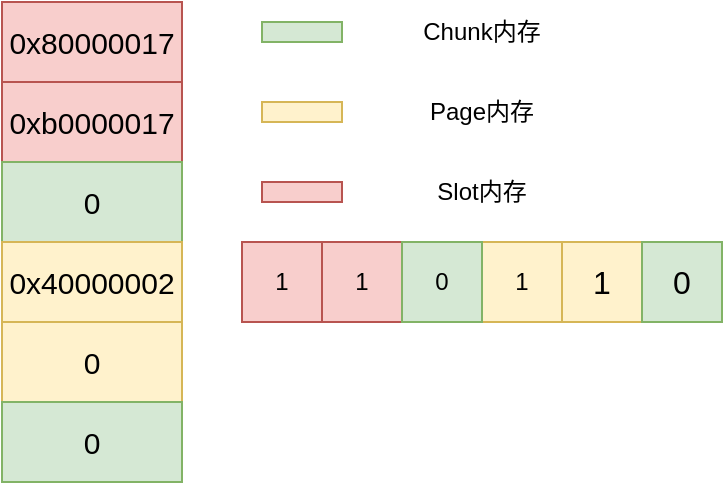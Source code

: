<mxfile>
    <diagram id="4Jze_hzFDNwxFae50Id3" name="第 1 页">
        <mxGraphModel dx="1041" dy="776" grid="1" gridSize="10" guides="1" tooltips="1" connect="1" arrows="1" fold="1" page="1" pageScale="1" pageWidth="827" pageHeight="1169" math="0" shadow="0">
            <root>
                <mxCell id="oKTXekkRCpzwNlFi2FN4-0"/>
                <mxCell id="oKTXekkRCpzwNlFi2FN4-1" parent="oKTXekkRCpzwNlFi2FN4-0"/>
                <mxCell id="slXXlxdqmPgobDSD7bwo-0" value="" style="rounded=0;whiteSpace=wrap;html=1;fillColor=#d5e8d4;strokeColor=#82b366;" vertex="1" parent="oKTXekkRCpzwNlFi2FN4-1">
                    <mxGeometry x="200" y="360" width="240" height="40" as="geometry"/>
                </mxCell>
                <mxCell id="slXXlxdqmPgobDSD7bwo-1" value="" style="rounded=0;whiteSpace=wrap;html=1;fillColor=#d5e8d4;strokeColor=#82b366;" vertex="1" parent="oKTXekkRCpzwNlFi2FN4-1">
                    <mxGeometry x="210" y="250" width="40" height="10" as="geometry"/>
                </mxCell>
                <mxCell id="slXXlxdqmPgobDSD7bwo-2" value="1" style="rounded=0;whiteSpace=wrap;html=1;fillColor=#f8cecc;strokeColor=#b85450;" vertex="1" parent="oKTXekkRCpzwNlFi2FN4-1">
                    <mxGeometry x="200" y="360" width="40" height="40" as="geometry"/>
                </mxCell>
                <mxCell id="slXXlxdqmPgobDSD7bwo-4" value="1" style="rounded=0;whiteSpace=wrap;html=1;fillColor=#f8cecc;strokeColor=#b85450;" vertex="1" parent="oKTXekkRCpzwNlFi2FN4-1">
                    <mxGeometry x="240" y="360" width="40" height="40" as="geometry"/>
                </mxCell>
                <mxCell id="slXXlxdqmPgobDSD7bwo-6" value="1" style="rounded=0;whiteSpace=wrap;html=1;fillColor=#fff2cc;strokeColor=#d6b656;" vertex="1" parent="oKTXekkRCpzwNlFi2FN4-1">
                    <mxGeometry x="320" y="360" width="40" height="40" as="geometry"/>
                </mxCell>
                <mxCell id="slXXlxdqmPgobDSD7bwo-7" value="Chunk内存" style="text;html=1;strokeColor=none;fillColor=none;align=center;verticalAlign=middle;whiteSpace=wrap;rounded=0;" vertex="1" parent="oKTXekkRCpzwNlFi2FN4-1">
                    <mxGeometry x="260" y="240" width="120" height="30" as="geometry"/>
                </mxCell>
                <mxCell id="slXXlxdqmPgobDSD7bwo-8" value="" style="rounded=0;whiteSpace=wrap;html=1;fillColor=#f8cecc;strokeColor=#b85450;" vertex="1" parent="oKTXekkRCpzwNlFi2FN4-1">
                    <mxGeometry x="210" y="330" width="40" height="10" as="geometry"/>
                </mxCell>
                <mxCell id="slXXlxdqmPgobDSD7bwo-9" value="" style="rounded=0;whiteSpace=wrap;html=1;fillColor=#fff2cc;strokeColor=#d6b656;" vertex="1" parent="oKTXekkRCpzwNlFi2FN4-1">
                    <mxGeometry x="210" y="290" width="40" height="10" as="geometry"/>
                </mxCell>
                <mxCell id="slXXlxdqmPgobDSD7bwo-10" value="Page内存" style="text;html=1;strokeColor=none;fillColor=none;align=center;verticalAlign=middle;whiteSpace=wrap;rounded=0;" vertex="1" parent="oKTXekkRCpzwNlFi2FN4-1">
                    <mxGeometry x="260" y="280" width="120" height="30" as="geometry"/>
                </mxCell>
                <mxCell id="slXXlxdqmPgobDSD7bwo-11" value="Slot内存" style="text;html=1;strokeColor=none;fillColor=none;align=center;verticalAlign=middle;whiteSpace=wrap;rounded=0;" vertex="1" parent="oKTXekkRCpzwNlFi2FN4-1">
                    <mxGeometry x="260" y="320" width="120" height="30" as="geometry"/>
                </mxCell>
                <mxCell id="slXXlxdqmPgobDSD7bwo-12" value="" style="rounded=0;whiteSpace=wrap;html=1;" vertex="1" parent="oKTXekkRCpzwNlFi2FN4-1">
                    <mxGeometry x="80" y="240" width="80" height="240" as="geometry"/>
                </mxCell>
                <mxCell id="slXXlxdqmPgobDSD7bwo-13" value="&lt;font style=&quot;font-size: 15px&quot;&gt;0x80000017&lt;/font&gt;" style="rounded=0;whiteSpace=wrap;html=1;fillColor=#f8cecc;strokeColor=#b85450;" vertex="1" parent="oKTXekkRCpzwNlFi2FN4-1">
                    <mxGeometry x="80" y="240" width="90" height="40" as="geometry"/>
                </mxCell>
                <mxCell id="slXXlxdqmPgobDSD7bwo-14" value="0xb0000017" style="rounded=0;whiteSpace=wrap;html=1;fontSize=15;fillColor=#f8cecc;strokeColor=#b85450;" vertex="1" parent="oKTXekkRCpzwNlFi2FN4-1">
                    <mxGeometry x="80" y="280" width="90" height="40" as="geometry"/>
                </mxCell>
                <mxCell id="slXXlxdqmPgobDSD7bwo-15" value="0" style="rounded=0;whiteSpace=wrap;html=1;fontSize=15;fillColor=#d5e8d4;strokeColor=#82b366;" vertex="1" parent="oKTXekkRCpzwNlFi2FN4-1">
                    <mxGeometry x="80" y="320" width="90" height="40" as="geometry"/>
                </mxCell>
                <mxCell id="slXXlxdqmPgobDSD7bwo-16" value="0x40000002" style="rounded=0;whiteSpace=wrap;html=1;fontSize=15;fillColor=#fff2cc;strokeColor=#d6b656;" vertex="1" parent="oKTXekkRCpzwNlFi2FN4-1">
                    <mxGeometry x="80" y="360" width="90" height="40" as="geometry"/>
                </mxCell>
                <mxCell id="slXXlxdqmPgobDSD7bwo-17" value="0" style="rounded=0;whiteSpace=wrap;html=1;fontSize=15;fillColor=#fff2cc;strokeColor=#d6b656;" vertex="1" parent="oKTXekkRCpzwNlFi2FN4-1">
                    <mxGeometry x="80" y="400" width="90" height="40" as="geometry"/>
                </mxCell>
                <mxCell id="slXXlxdqmPgobDSD7bwo-18" value="0" style="rounded=0;whiteSpace=wrap;html=1;fontSize=15;fillColor=#d5e8d4;strokeColor=#82b366;" vertex="1" parent="oKTXekkRCpzwNlFi2FN4-1">
                    <mxGeometry x="80" y="440" width="90" height="40" as="geometry"/>
                </mxCell>
                <mxCell id="slXXlxdqmPgobDSD7bwo-21" value="1" style="whiteSpace=wrap;html=1;aspect=fixed;fontSize=16;fillColor=#fff2cc;strokeColor=#d6b656;" vertex="1" parent="oKTXekkRCpzwNlFi2FN4-1">
                    <mxGeometry x="360" y="360" width="40" height="40" as="geometry"/>
                </mxCell>
                <mxCell id="slXXlxdqmPgobDSD7bwo-22" value="0" style="rounded=0;whiteSpace=wrap;html=1;fillColor=#d5e8d4;strokeColor=#82b366;" vertex="1" parent="oKTXekkRCpzwNlFi2FN4-1">
                    <mxGeometry x="280" y="360" width="40" height="40" as="geometry"/>
                </mxCell>
                <mxCell id="slXXlxdqmPgobDSD7bwo-26" value="0" style="whiteSpace=wrap;html=1;aspect=fixed;fontSize=16;fillColor=#d5e8d4;strokeColor=#82b366;" vertex="1" parent="oKTXekkRCpzwNlFi2FN4-1">
                    <mxGeometry x="400" y="360" width="40" height="40" as="geometry"/>
                </mxCell>
            </root>
        </mxGraphModel>
    </diagram>
    <diagram id="srqvcAy_XOMKUpoQb4qz" name="第 2 页">
        <mxGraphModel dx="1041" dy="776" grid="1" gridSize="10" guides="1" tooltips="1" connect="1" arrows="1" fold="1" page="1" pageScale="1" pageWidth="827" pageHeight="1169" math="0" shadow="0">
            <root>
                <mxCell id="mBV_9iGOerFN8RgRmnWN-0"/>
                <mxCell id="mBV_9iGOerFN8RgRmnWN-1" parent="mBV_9iGOerFN8RgRmnWN-0"/>
                <mxCell id="ydSMaud5VAtaV8yBInLQ-0" value="&amp;nbsp; &amp;nbsp; &amp;nbsp; &amp;nbsp; &amp;nbsp; &amp;nbsp;······" style="rounded=0;whiteSpace=wrap;html=1;shadow=0;sketch=0;fontFamily=Comic Sans MS;fontSize=15;fontColor=#000000;fillColor=#FFFFFF;" parent="mBV_9iGOerFN8RgRmnWN-1" vertex="1">
                    <mxGeometry x="160" y="360" width="430" height="40" as="geometry"/>
                </mxCell>
                <mxCell id="ydSMaud5VAtaV8yBInLQ-1" value="0" style="rounded=0;whiteSpace=wrap;html=1;shadow=0;sketch=0;fontFamily=Comic Sans MS;fontSize=15;fontColor=#000000;fillColor=#FFFFFF;" parent="mBV_9iGOerFN8RgRmnWN-1" vertex="1">
                    <mxGeometry x="160" y="360" width="40" height="40" as="geometry"/>
                </mxCell>
                <mxCell id="ydSMaud5VAtaV8yBInLQ-2" value="1" style="rounded=0;whiteSpace=wrap;html=1;shadow=0;sketch=0;fontFamily=Comic Sans MS;fontSize=15;fontColor=#000000;fillColor=#FFFFFF;" parent="mBV_9iGOerFN8RgRmnWN-1" vertex="1">
                    <mxGeometry x="200" y="360" width="40" height="40" as="geometry"/>
                </mxCell>
                <mxCell id="ydSMaud5VAtaV8yBInLQ-3" value="0" style="rounded=0;whiteSpace=wrap;html=1;shadow=0;sketch=0;fontFamily=Comic Sans MS;fontSize=15;fontColor=#000000;fillColor=#FFFFFF;" parent="mBV_9iGOerFN8RgRmnWN-1" vertex="1">
                    <mxGeometry x="560" y="360" width="40" height="40" as="geometry"/>
                </mxCell>
                <mxCell id="ydSMaud5VAtaV8yBInLQ-4" value="0" style="rounded=0;whiteSpace=wrap;html=1;shadow=0;sketch=0;fontFamily=Comic Sans MS;fontSize=15;fontColor=#000000;fillColor=#FFFFFF;" parent="mBV_9iGOerFN8RgRmnWN-1" vertex="1">
                    <mxGeometry x="520" y="360" width="40" height="40" as="geometry"/>
                </mxCell>
                <mxCell id="ydSMaud5VAtaV8yBInLQ-5" value="0" style="rounded=0;whiteSpace=wrap;html=1;shadow=0;sketch=0;fontFamily=Comic Sans MS;fontSize=15;fontColor=#000000;fillColor=#FFFFFF;" parent="mBV_9iGOerFN8RgRmnWN-1" vertex="1">
                    <mxGeometry x="240" y="360" width="40" height="40" as="geometry"/>
                </mxCell>
                <mxCell id="ydSMaud5VAtaV8yBInLQ-6" value="0" style="rounded=0;whiteSpace=wrap;html=1;shadow=0;sketch=0;fontFamily=Comic Sans MS;fontSize=15;fontColor=#000000;fillColor=#FFFFFF;" parent="mBV_9iGOerFN8RgRmnWN-1" vertex="1">
                    <mxGeometry x="440" y="360" width="40" height="40" as="geometry"/>
                </mxCell>
                <mxCell id="ydSMaud5VAtaV8yBInLQ-7" value="1" style="rounded=0;whiteSpace=wrap;html=1;shadow=0;sketch=0;fontFamily=Comic Sans MS;fontSize=15;fontColor=#000000;fillColor=#FFFFFF;" parent="mBV_9iGOerFN8RgRmnWN-1" vertex="1">
                    <mxGeometry x="480" y="360" width="40" height="40" as="geometry"/>
                </mxCell>
                <mxCell id="ydSMaud5VAtaV8yBInLQ-8" value="0" style="rounded=0;whiteSpace=wrap;html=1;shadow=0;sketch=0;fontFamily=Comic Sans MS;fontSize=15;fontColor=#000000;fillColor=#FFFFFF;" parent="mBV_9iGOerFN8RgRmnWN-1" vertex="1">
                    <mxGeometry x="280" y="360" width="40" height="40" as="geometry"/>
                </mxCell>
                <mxCell id="ydSMaud5VAtaV8yBInLQ-9" value="ChunkObject-&amp;gt;free_map" style="text;html=1;strokeColor=none;fillColor=none;align=center;verticalAlign=middle;whiteSpace=wrap;rounded=0;shadow=0;sketch=0;fontFamily=Comic Sans MS;fontSize=14;fontColor=#000000;" parent="mBV_9iGOerFN8RgRmnWN-1" vertex="1">
                    <mxGeometry x="280" y="410" width="220" height="40" as="geometry"/>
                </mxCell>
                <mxCell id="ydSMaud5VAtaV8yBInLQ-10" value="1" style="rounded=0;whiteSpace=wrap;html=1;shadow=0;sketch=0;fontFamily=Comic Sans MS;fontSize=15;fontColor=#000000;fillColor=#FFFFFF;" parent="mBV_9iGOerFN8RgRmnWN-1" vertex="1">
                    <mxGeometry x="320" y="360" width="40" height="40" as="geometry"/>
                </mxCell>
                <mxCell id="PNkYK8_hubM2AB65ntFK-0" value="*next" style="rounded=0;whiteSpace=wrap;html=1;fillColor=#fff2cc;strokeColor=#d6b656;" vertex="1" parent="mBV_9iGOerFN8RgRmnWN-1">
                    <mxGeometry x="340" y="130" width="40" height="40" as="geometry"/>
                </mxCell>
                <mxCell id="PNkYK8_hubM2AB65ntFK-1" style="edgeStyle=none;html=1;exitX=1;exitY=0.5;exitDx=0;exitDy=0;entryX=0;entryY=0.5;entryDx=0;entryDy=0;fontSize=15;" edge="1" parent="mBV_9iGOerFN8RgRmnWN-1" source="PNkYK8_hubM2AB65ntFK-2" target="PNkYK8_hubM2AB65ntFK-3">
                    <mxGeometry relative="1" as="geometry"/>
                </mxCell>
                <mxCell id="PNkYK8_hubM2AB65ntFK-2" value="*next" style="rounded=0;whiteSpace=wrap;html=1;fillColor=#fff2cc;strokeColor=#d6b656;" vertex="1" parent="mBV_9iGOerFN8RgRmnWN-1">
                    <mxGeometry x="420" y="130" width="40" height="40" as="geometry"/>
                </mxCell>
                <mxCell id="PNkYK8_hubM2AB65ntFK-3" value="*next" style="rounded=0;whiteSpace=wrap;html=1;fillColor=#fff2cc;strokeColor=#d6b656;" vertex="1" parent="mBV_9iGOerFN8RgRmnWN-1">
                    <mxGeometry x="500" y="130" width="40" height="40" as="geometry"/>
                </mxCell>
                <mxCell id="PNkYK8_hubM2AB65ntFK-4" value="" style="endArrow=classic;html=1;fontSize=15;entryX=0;entryY=0.5;entryDx=0;entryDy=0;exitX=1;exitY=0.5;exitDx=0;exitDy=0;" edge="1" parent="mBV_9iGOerFN8RgRmnWN-1" source="PNkYK8_hubM2AB65ntFK-0" target="PNkYK8_hubM2AB65ntFK-2">
                    <mxGeometry width="50" height="50" relative="1" as="geometry">
                        <mxPoint x="360" y="180" as="sourcePoint"/>
                        <mxPoint x="410" y="130" as="targetPoint"/>
                    </mxGeometry>
                </mxCell>
                <mxCell id="PNkYK8_hubM2AB65ntFK-5" value="free_slot[]" style="text;html=1;strokeColor=none;fillColor=none;align=center;verticalAlign=middle;whiteSpace=wrap;rounded=0;fontSize=15;" vertex="1" parent="mBV_9iGOerFN8RgRmnWN-1">
                    <mxGeometry x="160" y="185" width="80" height="30" as="geometry"/>
                </mxCell>
                <mxCell id="PNkYK8_hubM2AB65ntFK-6" value="*next" style="rounded=0;whiteSpace=wrap;html=1;fillColor=#fff2cc;strokeColor=#d6b656;" vertex="1" parent="mBV_9iGOerFN8RgRmnWN-1">
                    <mxGeometry x="340" y="180" width="40" height="40" as="geometry"/>
                </mxCell>
                <mxCell id="PNkYK8_hubM2AB65ntFK-7" style="edgeStyle=none;html=1;exitX=1;exitY=0.5;exitDx=0;exitDy=0;entryX=0;entryY=0.5;entryDx=0;entryDy=0;fontSize=15;" edge="1" parent="mBV_9iGOerFN8RgRmnWN-1" source="PNkYK8_hubM2AB65ntFK-8" target="PNkYK8_hubM2AB65ntFK-9">
                    <mxGeometry relative="1" as="geometry"/>
                </mxCell>
                <mxCell id="PNkYK8_hubM2AB65ntFK-8" value="*next" style="rounded=0;whiteSpace=wrap;html=1;fillColor=#fff2cc;strokeColor=#d6b656;" vertex="1" parent="mBV_9iGOerFN8RgRmnWN-1">
                    <mxGeometry x="420" y="180" width="40" height="40" as="geometry"/>
                </mxCell>
                <mxCell id="PNkYK8_hubM2AB65ntFK-9" value="*next" style="rounded=0;whiteSpace=wrap;html=1;fillColor=#fff2cc;strokeColor=#d6b656;" vertex="1" parent="mBV_9iGOerFN8RgRmnWN-1">
                    <mxGeometry x="500" y="180" width="40" height="40" as="geometry"/>
                </mxCell>
                <mxCell id="PNkYK8_hubM2AB65ntFK-10" value="" style="endArrow=classic;html=1;fontSize=15;entryX=0;entryY=0.5;entryDx=0;entryDy=0;exitX=1;exitY=0.5;exitDx=0;exitDy=0;" edge="1" parent="mBV_9iGOerFN8RgRmnWN-1" source="PNkYK8_hubM2AB65ntFK-6" target="PNkYK8_hubM2AB65ntFK-8">
                    <mxGeometry width="50" height="50" relative="1" as="geometry">
                        <mxPoint x="360" y="230" as="sourcePoint"/>
                        <mxPoint x="410" y="180" as="targetPoint"/>
                    </mxGeometry>
                </mxCell>
                <mxCell id="PNkYK8_hubM2AB65ntFK-11" value="*next" style="rounded=0;whiteSpace=wrap;html=1;fillColor=#fff2cc;strokeColor=#d6b656;" vertex="1" parent="mBV_9iGOerFN8RgRmnWN-1">
                    <mxGeometry x="340" y="230" width="40" height="40" as="geometry"/>
                </mxCell>
                <mxCell id="PNkYK8_hubM2AB65ntFK-12" style="edgeStyle=none;html=1;exitX=1;exitY=0.5;exitDx=0;exitDy=0;entryX=0;entryY=0.5;entryDx=0;entryDy=0;fontSize=15;" edge="1" parent="mBV_9iGOerFN8RgRmnWN-1" source="PNkYK8_hubM2AB65ntFK-13" target="PNkYK8_hubM2AB65ntFK-14">
                    <mxGeometry relative="1" as="geometry"/>
                </mxCell>
                <mxCell id="PNkYK8_hubM2AB65ntFK-13" value="*next" style="rounded=0;whiteSpace=wrap;html=1;fillColor=#fff2cc;strokeColor=#d6b656;" vertex="1" parent="mBV_9iGOerFN8RgRmnWN-1">
                    <mxGeometry x="420" y="230" width="40" height="40" as="geometry"/>
                </mxCell>
                <mxCell id="PNkYK8_hubM2AB65ntFK-14" value="*next" style="rounded=0;whiteSpace=wrap;html=1;fillColor=#fff2cc;strokeColor=#d6b656;" vertex="1" parent="mBV_9iGOerFN8RgRmnWN-1">
                    <mxGeometry x="500" y="230" width="40" height="40" as="geometry"/>
                </mxCell>
                <mxCell id="PNkYK8_hubM2AB65ntFK-15" value="" style="endArrow=classic;html=1;fontSize=15;entryX=0;entryY=0.5;entryDx=0;entryDy=0;exitX=1;exitY=0.5;exitDx=0;exitDy=0;" edge="1" parent="mBV_9iGOerFN8RgRmnWN-1" source="PNkYK8_hubM2AB65ntFK-11" target="PNkYK8_hubM2AB65ntFK-13">
                    <mxGeometry width="50" height="50" relative="1" as="geometry">
                        <mxPoint x="360" y="280" as="sourcePoint"/>
                        <mxPoint x="410" y="230" as="targetPoint"/>
                    </mxGeometry>
                </mxCell>
                <mxCell id="PNkYK8_hubM2AB65ntFK-16" value="&lt;font style=&quot;font-size: 10px&quot;&gt;8Byte&lt;/font&gt;" style="text;html=1;strokeColor=none;fillColor=none;align=center;verticalAlign=middle;whiteSpace=wrap;rounded=0;fontSize=15;" vertex="1" parent="mBV_9iGOerFN8RgRmnWN-1">
                    <mxGeometry x="270" y="135" width="60" height="30" as="geometry"/>
                </mxCell>
                <mxCell id="PNkYK8_hubM2AB65ntFK-17" value="&lt;font style=&quot;font-size: 10px&quot;&gt;16Byte&lt;/font&gt;" style="text;html=1;strokeColor=none;fillColor=none;align=center;verticalAlign=middle;whiteSpace=wrap;rounded=0;fontSize=15;" vertex="1" parent="mBV_9iGOerFN8RgRmnWN-1">
                    <mxGeometry x="270" y="185" width="60" height="30" as="geometry"/>
                </mxCell>
                <mxCell id="PNkYK8_hubM2AB65ntFK-18" value="&lt;font style=&quot;font-size: 10px&quot;&gt;3072Byte&lt;/font&gt;" style="text;html=1;strokeColor=none;fillColor=none;align=center;verticalAlign=middle;whiteSpace=wrap;rounded=0;fontSize=15;" vertex="1" parent="mBV_9iGOerFN8RgRmnWN-1">
                    <mxGeometry x="270" y="235" width="60" height="30" as="geometry"/>
                </mxCell>
                <mxCell id="PNkYK8_hubM2AB65ntFK-19" value="" style="shape=curlyBracket;whiteSpace=wrap;html=1;rounded=1;fontSize=10;fillColor=#FFFFFF;size=0;" vertex="1" parent="mBV_9iGOerFN8RgRmnWN-1">
                    <mxGeometry x="250" y="130" width="20" height="140" as="geometry"/>
                </mxCell>
                <mxCell id="PNkYK8_hubM2AB65ntFK-20" value="&lt;font style=&quot;font-size: 19px&quot;&gt;···&lt;/font&gt;" style="text;html=1;strokeColor=none;fillColor=none;align=center;verticalAlign=middle;whiteSpace=wrap;rounded=0;fontSize=10;rotation=90;" vertex="1" parent="mBV_9iGOerFN8RgRmnWN-1">
                    <mxGeometry x="280" y="215" width="40" height="30" as="geometry"/>
                </mxCell>
                <mxCell id="KCC2_ul8zneKP2wQwgm3-0" value="*huge_list：" style="text;html=1;strokeColor=none;fillColor=none;align=center;verticalAlign=middle;whiteSpace=wrap;rounded=0;fontSize=16;" vertex="1" parent="mBV_9iGOerFN8RgRmnWN-1">
                    <mxGeometry x="180" y="545" width="90" height="30" as="geometry"/>
                </mxCell>
                <mxCell id="KCC2_ul8zneKP2wQwgm3-1" style="edgeStyle=none;html=1;exitX=1;exitY=0.5;exitDx=0;exitDy=0;entryX=0;entryY=0.5;entryDx=0;entryDy=0;fontSize=16;" edge="1" parent="mBV_9iGOerFN8RgRmnWN-1" source="KCC2_ul8zneKP2wQwgm3-2" target="KCC2_ul8zneKP2wQwgm3-5">
                    <mxGeometry relative="1" as="geometry"/>
                </mxCell>
                <mxCell id="KCC2_ul8zneKP2wQwgm3-2" value="*ptr&lt;br&gt;size&lt;br&gt;*next" style="rounded=0;whiteSpace=wrap;html=1;fontSize=16;fillColor=#fff2cc;strokeColor=#d6b656;" vertex="1" parent="mBV_9iGOerFN8RgRmnWN-1">
                    <mxGeometry x="280" y="520" width="80" height="80" as="geometry"/>
                </mxCell>
                <mxCell id="KCC2_ul8zneKP2wQwgm3-3" value="*ptr&lt;br&gt;size&lt;br&gt;*next" style="rounded=0;whiteSpace=wrap;html=1;fontSize=16;fillColor=#fff2cc;strokeColor=#d6b656;" vertex="1" parent="mBV_9iGOerFN8RgRmnWN-1">
                    <mxGeometry x="520" y="520" width="80" height="80" as="geometry"/>
                </mxCell>
                <mxCell id="KCC2_ul8zneKP2wQwgm3-4" style="edgeStyle=none;html=1;exitX=1;exitY=0.5;exitDx=0;exitDy=0;entryX=0;entryY=0.5;entryDx=0;entryDy=0;fontSize=16;" edge="1" parent="mBV_9iGOerFN8RgRmnWN-1" source="KCC2_ul8zneKP2wQwgm3-5" target="KCC2_ul8zneKP2wQwgm3-3">
                    <mxGeometry relative="1" as="geometry"/>
                </mxCell>
                <mxCell id="KCC2_ul8zneKP2wQwgm3-5" value="*ptr&lt;br&gt;size&lt;br&gt;*next" style="rounded=0;whiteSpace=wrap;html=1;fontSize=16;fillColor=#fff2cc;strokeColor=#d6b656;" vertex="1" parent="mBV_9iGOerFN8RgRmnWN-1">
                    <mxGeometry x="400" y="520" width="80" height="80" as="geometry"/>
                </mxCell>
            </root>
        </mxGraphModel>
    </diagram>
    <diagram id="8I2nmrFYRZc-3gVUDwtx" name="第 3 页">
        <mxGraphModel dx="1041" dy="776" grid="1" gridSize="10" guides="1" tooltips="1" connect="1" arrows="1" fold="1" page="1" pageScale="1" pageWidth="827" pageHeight="1169" math="0" shadow="0">
            <root>
                <mxCell id="l7lGgiRc8v5T809vgciw-0"/>
                <mxCell id="l7lGgiRc8v5T809vgciw-1" parent="l7lGgiRc8v5T809vgciw-0"/>
                <mxCell id="wD5y8WujlCadxW_Rax-G-0" value="*main_chunk" style="rounded=0;whiteSpace=wrap;html=1;fontSize=16;fillColor=#fff2cc;strokeColor=#d6b656;" vertex="1" parent="l7lGgiRc8v5T809vgciw-1">
                    <mxGeometry x="374" y="770" width="160" height="60" as="geometry"/>
                </mxCell>
                <mxCell id="wD5y8WujlCadxW_Rax-G-1" value="chunk" style="rounded=0;whiteSpace=wrap;html=1;fontSize=16;fillColor=#fff2cc;strokeColor=#d6b656;" vertex="1" parent="l7lGgiRc8v5T809vgciw-1">
                    <mxGeometry x="510" y="690" width="160" height="60" as="geometry"/>
                </mxCell>
                <mxCell id="wD5y8WujlCadxW_Rax-G-2" value="chunk" style="rounded=0;whiteSpace=wrap;html=1;fontSize=16;fillColor=#fff2cc;strokeColor=#d6b656;" vertex="1" parent="l7lGgiRc8v5T809vgciw-1">
                    <mxGeometry x="220" y="690" width="160" height="60" as="geometry"/>
                </mxCell>
                <mxCell id="wD5y8WujlCadxW_Rax-G-3" value="" style="edgeStyle=segmentEdgeStyle;endArrow=classic;html=1;fontSize=16;exitX=0.997;exitY=0.329;exitDx=0;exitDy=0;exitPerimeter=0;entryX=0.438;entryY=1.002;entryDx=0;entryDy=0;entryPerimeter=0;" edge="1" parent="l7lGgiRc8v5T809vgciw-1" source="wD5y8WujlCadxW_Rax-G-0" target="wD5y8WujlCadxW_Rax-G-1">
                    <mxGeometry width="50" height="50" relative="1" as="geometry">
                        <mxPoint x="534" y="800" as="sourcePoint"/>
                        <mxPoint x="584" y="750" as="targetPoint"/>
                        <Array as="points">
                            <mxPoint x="580" y="790"/>
                            <mxPoint x="580" y="750"/>
                        </Array>
                    </mxGeometry>
                </mxCell>
                <mxCell id="wD5y8WujlCadxW_Rax-G-4" value="" style="edgeStyle=segmentEdgeStyle;endArrow=classic;html=1;fontSize=16;exitX=0.002;exitY=0.344;exitDx=0;exitDy=0;exitPerimeter=0;" edge="1" parent="l7lGgiRc8v5T809vgciw-1" source="wD5y8WujlCadxW_Rax-G-0">
                    <mxGeometry width="50" height="50" relative="1" as="geometry">
                        <mxPoint x="370" y="800" as="sourcePoint"/>
                        <mxPoint x="320" y="750" as="targetPoint"/>
                        <Array as="points">
                            <mxPoint x="320" y="791"/>
                        </Array>
                    </mxGeometry>
                </mxCell>
                <mxCell id="wD5y8WujlCadxW_Rax-G-5" value="" style="edgeStyle=segmentEdgeStyle;endArrow=classic;html=1;fontSize=16;entryX=0;entryY=0.5;entryDx=0;entryDy=0;exitX=0.564;exitY=1;exitDx=0;exitDy=0;exitPerimeter=0;" edge="1" parent="l7lGgiRc8v5T809vgciw-1" source="wD5y8WujlCadxW_Rax-G-2" target="wD5y8WujlCadxW_Rax-G-0">
                    <mxGeometry width="50" height="50" relative="1" as="geometry">
                        <mxPoint x="240" y="850" as="sourcePoint"/>
                        <mxPoint x="290" y="800" as="targetPoint"/>
                        <Array as="points">
                            <mxPoint x="310" y="752"/>
                            <mxPoint x="310" y="752"/>
                            <mxPoint x="310" y="800"/>
                        </Array>
                    </mxGeometry>
                </mxCell>
                <mxCell id="wD5y8WujlCadxW_Rax-G-6" value="" style="edgeStyle=segmentEdgeStyle;endArrow=classic;html=1;fontSize=16;exitX=0.5;exitY=1;exitDx=0;exitDy=0;entryX=0.5;entryY=1;entryDx=0;entryDy=0;" edge="1" parent="l7lGgiRc8v5T809vgciw-1" source="wD5y8WujlCadxW_Rax-G-1">
                    <mxGeometry width="50" height="50" relative="1" as="geometry">
                        <mxPoint x="584.48" y="760" as="sourcePoint"/>
                        <mxPoint x="534" y="799.74" as="targetPoint"/>
                        <Array as="points">
                            <mxPoint x="590" y="800"/>
                        </Array>
                    </mxGeometry>
                </mxCell>
                <mxCell id="wD5y8WujlCadxW_Rax-G-7" value="" style="endArrow=classic;html=1;fontSize=16;entryX=-0.008;entryY=0.491;entryDx=0;entryDy=0;entryPerimeter=0;" edge="1" parent="l7lGgiRc8v5T809vgciw-1" target="wD5y8WujlCadxW_Rax-G-1">
                    <mxGeometry width="50" height="50" relative="1" as="geometry">
                        <mxPoint x="380" y="720" as="sourcePoint"/>
                        <mxPoint x="430" y="670" as="targetPoint"/>
                    </mxGeometry>
                </mxCell>
                <mxCell id="wD5y8WujlCadxW_Rax-G-8" value="" style="endArrow=classic;html=1;fontSize=16;entryX=1.012;entryY=0.658;entryDx=0;entryDy=0;entryPerimeter=0;exitX=0;exitY=0.658;exitDx=0;exitDy=0;exitPerimeter=0;" edge="1" parent="l7lGgiRc8v5T809vgciw-1" source="wD5y8WujlCadxW_Rax-G-1" target="wD5y8WujlCadxW_Rax-G-2">
                    <mxGeometry width="50" height="50" relative="1" as="geometry">
                        <mxPoint x="450" y="780" as="sourcePoint"/>
                        <mxPoint x="500" y="730" as="targetPoint"/>
                    </mxGeometry>
                </mxCell>
            </root>
        </mxGraphModel>
    </diagram>
</mxfile>